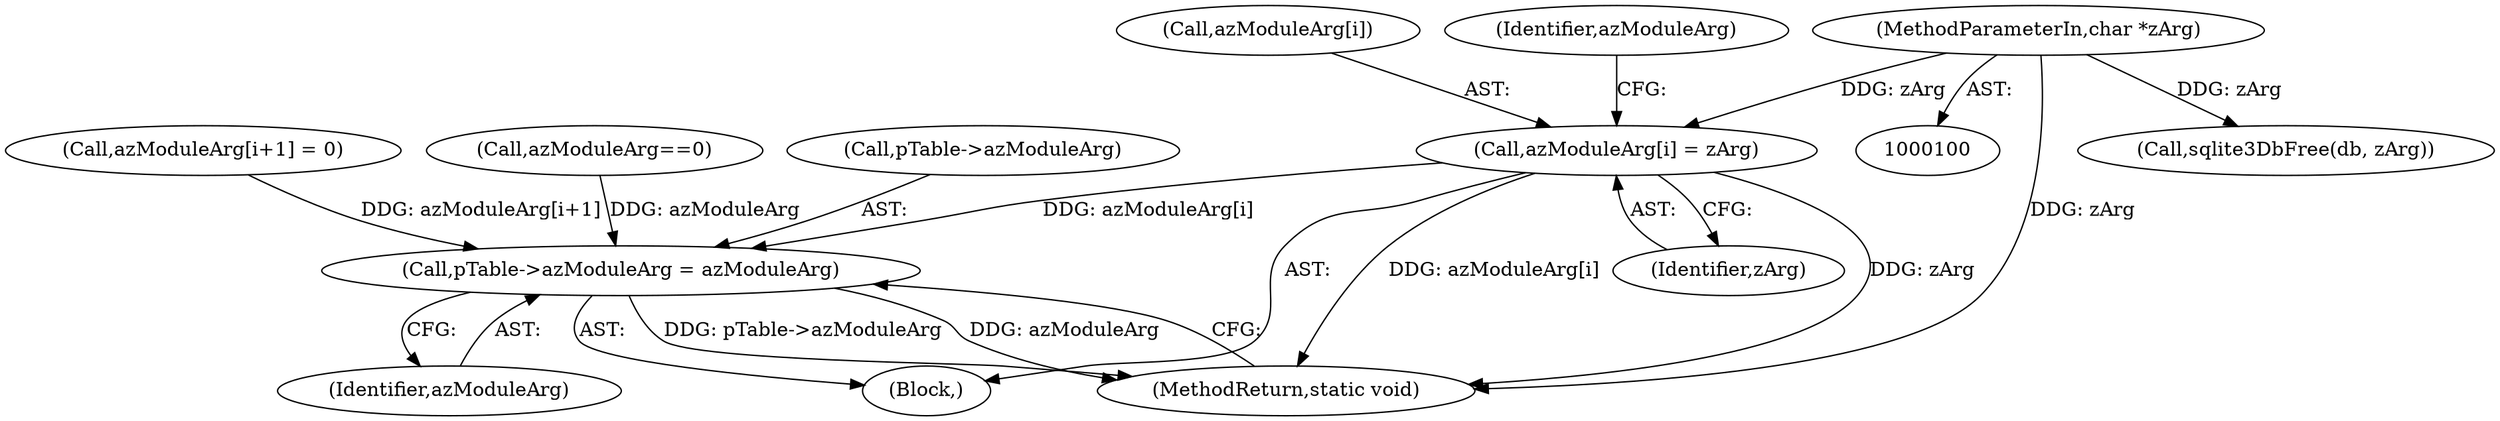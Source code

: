 digraph "0_Chrome_517ac71c9ee27f856f9becde8abea7d1604af9d4_0@array" {
"1000142" [label="(Call,azModuleArg[i] = zArg)"];
"1000103" [label="(MethodParameterIn,char *zArg)"];
"1000154" [label="(Call,pTable->azModuleArg = azModuleArg)"];
"1000134" [label="(Block,)"];
"1000146" [label="(Identifier,zArg)"];
"1000143" [label="(Call,azModuleArg[i])"];
"1000159" [label="(MethodReturn,static void)"];
"1000149" [label="(Identifier,azModuleArg)"];
"1000103" [label="(MethodParameterIn,char *zArg)"];
"1000126" [label="(Call,azModuleArg==0)"];
"1000155" [label="(Call,pTable->azModuleArg)"];
"1000158" [label="(Identifier,azModuleArg)"];
"1000147" [label="(Call,azModuleArg[i+1] = 0)"];
"1000154" [label="(Call,pTable->azModuleArg = azModuleArg)"];
"1000142" [label="(Call,azModuleArg[i] = zArg)"];
"1000130" [label="(Call,sqlite3DbFree(db, zArg))"];
"1000142" -> "1000134"  [label="AST: "];
"1000142" -> "1000146"  [label="CFG: "];
"1000143" -> "1000142"  [label="AST: "];
"1000146" -> "1000142"  [label="AST: "];
"1000149" -> "1000142"  [label="CFG: "];
"1000142" -> "1000159"  [label="DDG: zArg"];
"1000142" -> "1000159"  [label="DDG: azModuleArg[i]"];
"1000103" -> "1000142"  [label="DDG: zArg"];
"1000142" -> "1000154"  [label="DDG: azModuleArg[i]"];
"1000103" -> "1000100"  [label="AST: "];
"1000103" -> "1000159"  [label="DDG: zArg"];
"1000103" -> "1000130"  [label="DDG: zArg"];
"1000154" -> "1000134"  [label="AST: "];
"1000154" -> "1000158"  [label="CFG: "];
"1000155" -> "1000154"  [label="AST: "];
"1000158" -> "1000154"  [label="AST: "];
"1000159" -> "1000154"  [label="CFG: "];
"1000154" -> "1000159"  [label="DDG: pTable->azModuleArg"];
"1000154" -> "1000159"  [label="DDG: azModuleArg"];
"1000147" -> "1000154"  [label="DDG: azModuleArg[i+1]"];
"1000126" -> "1000154"  [label="DDG: azModuleArg"];
}
